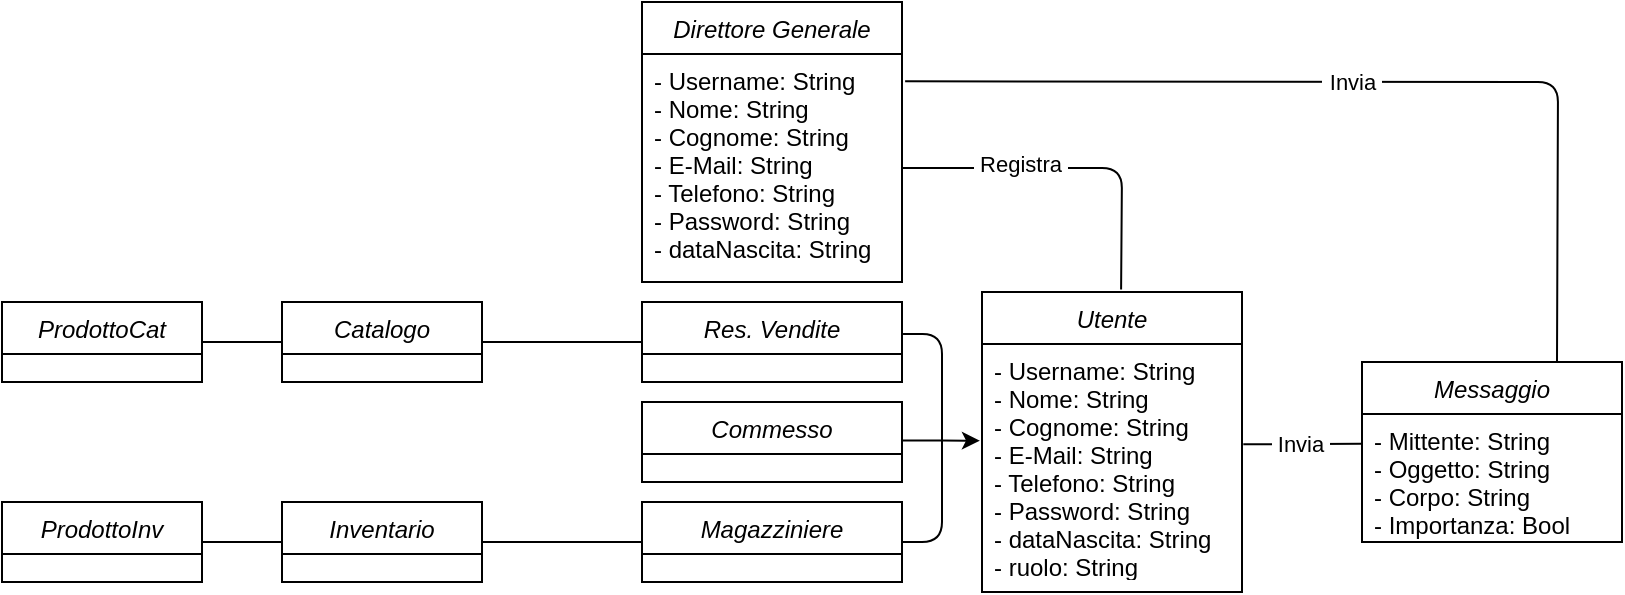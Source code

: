 <mxfile version="13.10.8" type="github">
  <diagram id="C5RBs43oDa-KdzZeNtuy" name="Page-1">
    <mxGraphModel dx="950" dy="458" grid="1" gridSize="10" guides="1" tooltips="1" connect="1" arrows="1" fold="1" page="1" pageScale="1" pageWidth="827" pageHeight="1169" math="0" shadow="0">
      <root>
        <mxCell id="WIyWlLk6GJQsqaUBKTNV-0" />
        <mxCell id="WIyWlLk6GJQsqaUBKTNV-1" parent="WIyWlLk6GJQsqaUBKTNV-0" />
        <mxCell id="zkfFHV4jXpPFQw0GAbJ--0" value="Direttore Generale" style="swimlane;fontStyle=2;align=center;verticalAlign=top;childLayout=stackLayout;horizontal=1;startSize=26;horizontalStack=0;resizeParent=1;resizeLast=0;collapsible=1;marginBottom=0;rounded=0;shadow=0;strokeWidth=1;" parent="WIyWlLk6GJQsqaUBKTNV-1" vertex="1">
          <mxGeometry x="320" y="80" width="130" height="140" as="geometry">
            <mxRectangle x="230" y="140" width="160" height="26" as="alternateBounds" />
          </mxGeometry>
        </mxCell>
        <mxCell id="zkfFHV4jXpPFQw0GAbJ--1" value="- Username: String&#xa;- Nome: String&#xa;- Cognome: String&#xa;- E-Mail: String&#xa;- Telefono: String&#xa;- Password: String&#xa;- dataNascita: String&#xa;" style="text;align=left;verticalAlign=top;spacingLeft=4;spacingRight=4;overflow=hidden;rotatable=0;points=[[0,0.5],[1,0.5]];portConstraint=eastwest;" parent="zkfFHV4jXpPFQw0GAbJ--0" vertex="1">
          <mxGeometry y="26" width="130" height="114" as="geometry" />
        </mxCell>
        <mxCell id="i1cUwebKnTED-pEWXOFv-0" value="Res. Vendite" style="swimlane;fontStyle=2;align=center;verticalAlign=top;childLayout=stackLayout;horizontal=1;startSize=26;horizontalStack=0;resizeParent=1;resizeLast=0;collapsible=1;marginBottom=0;rounded=0;shadow=0;strokeWidth=1;" vertex="1" parent="WIyWlLk6GJQsqaUBKTNV-1">
          <mxGeometry x="320" y="230" width="130" height="40" as="geometry">
            <mxRectangle x="230" y="140" width="160" height="26" as="alternateBounds" />
          </mxGeometry>
        </mxCell>
        <mxCell id="i1cUwebKnTED-pEWXOFv-1" value="&#xa;&#xa;" style="text;align=left;verticalAlign=top;spacingLeft=4;spacingRight=4;overflow=hidden;rotatable=0;points=[[0,0.5],[1,0.5]];portConstraint=eastwest;" vertex="1" parent="i1cUwebKnTED-pEWXOFv-0">
          <mxGeometry y="26" width="130" height="14" as="geometry" />
        </mxCell>
        <mxCell id="i1cUwebKnTED-pEWXOFv-30" style="edgeStyle=orthogonalEdgeStyle;rounded=0;orthogonalLoop=1;jettySize=auto;html=1;entryX=-0.008;entryY=0.424;entryDx=0;entryDy=0;entryPerimeter=0;" edge="1" parent="WIyWlLk6GJQsqaUBKTNV-1" source="i1cUwebKnTED-pEWXOFv-2" target="i1cUwebKnTED-pEWXOFv-10">
          <mxGeometry relative="1" as="geometry">
            <mxPoint x="480" y="304" as="targetPoint" />
            <Array as="points">
              <mxPoint x="470" y="299" />
            </Array>
          </mxGeometry>
        </mxCell>
        <mxCell id="i1cUwebKnTED-pEWXOFv-2" value="Commesso" style="swimlane;fontStyle=2;align=center;verticalAlign=top;childLayout=stackLayout;horizontal=1;startSize=26;horizontalStack=0;resizeParent=1;resizeLast=0;collapsible=1;marginBottom=0;rounded=0;shadow=0;strokeWidth=1;" vertex="1" parent="WIyWlLk6GJQsqaUBKTNV-1">
          <mxGeometry x="320" y="280" width="130" height="40" as="geometry">
            <mxRectangle x="230" y="140" width="160" height="26" as="alternateBounds" />
          </mxGeometry>
        </mxCell>
        <mxCell id="i1cUwebKnTED-pEWXOFv-3" value="&#xa;&#xa;" style="text;align=left;verticalAlign=top;spacingLeft=4;spacingRight=4;overflow=hidden;rotatable=0;points=[[0,0.5],[1,0.5]];portConstraint=eastwest;" vertex="1" parent="i1cUwebKnTED-pEWXOFv-2">
          <mxGeometry y="26" width="130" height="14" as="geometry" />
        </mxCell>
        <mxCell id="i1cUwebKnTED-pEWXOFv-4" value="Magazziniere" style="swimlane;fontStyle=2;align=center;verticalAlign=top;childLayout=stackLayout;horizontal=1;startSize=26;horizontalStack=0;resizeParent=1;resizeLast=0;collapsible=1;marginBottom=0;rounded=0;shadow=0;strokeWidth=1;" vertex="1" parent="WIyWlLk6GJQsqaUBKTNV-1">
          <mxGeometry x="320" y="330" width="130" height="40" as="geometry">
            <mxRectangle x="230" y="140" width="160" height="26" as="alternateBounds" />
          </mxGeometry>
        </mxCell>
        <mxCell id="i1cUwebKnTED-pEWXOFv-5" value="&#xa;&#xa;" style="text;align=left;verticalAlign=top;spacingLeft=4;spacingRight=4;overflow=hidden;rotatable=0;points=[[0,0.5],[1,0.5]];portConstraint=eastwest;" vertex="1" parent="i1cUwebKnTED-pEWXOFv-4">
          <mxGeometry y="26" width="130" height="14" as="geometry" />
        </mxCell>
        <mxCell id="i1cUwebKnTED-pEWXOFv-9" value="Utente" style="swimlane;fontStyle=2;align=center;verticalAlign=top;childLayout=stackLayout;horizontal=1;startSize=26;horizontalStack=0;resizeParent=1;resizeLast=0;collapsible=1;marginBottom=0;rounded=0;shadow=0;strokeWidth=1;" vertex="1" parent="WIyWlLk6GJQsqaUBKTNV-1">
          <mxGeometry x="490" y="225" width="130" height="150" as="geometry">
            <mxRectangle x="230" y="140" width="160" height="26" as="alternateBounds" />
          </mxGeometry>
        </mxCell>
        <mxCell id="i1cUwebKnTED-pEWXOFv-10" value="- Username: String&#xa;- Nome: String&#xa;- Cognome: String&#xa;- E-Mail: String&#xa;- Telefono: String&#xa;- Password: String&#xa;- dataNascita: String&#xa;- ruolo: String&#xa;&#xa;" style="text;align=left;verticalAlign=top;spacingLeft=4;spacingRight=4;overflow=hidden;rotatable=0;points=[[0,0.5],[1,0.5]];portConstraint=eastwest;" vertex="1" parent="i1cUwebKnTED-pEWXOFv-9">
          <mxGeometry y="26" width="130" height="114" as="geometry" />
        </mxCell>
        <mxCell id="i1cUwebKnTED-pEWXOFv-17" value="" style="endArrow=none;html=1;entryX=0.535;entryY=-0.008;entryDx=0;entryDy=0;entryPerimeter=0;exitX=1;exitY=0.5;exitDx=0;exitDy=0;" edge="1" parent="WIyWlLk6GJQsqaUBKTNV-1" source="zkfFHV4jXpPFQw0GAbJ--1" target="i1cUwebKnTED-pEWXOFv-9">
          <mxGeometry width="50" height="50" relative="1" as="geometry">
            <mxPoint x="450" y="180" as="sourcePoint" />
            <mxPoint x="500" y="130" as="targetPoint" />
            <Array as="points">
              <mxPoint x="500" y="163" />
              <mxPoint x="560" y="163" />
            </Array>
          </mxGeometry>
        </mxCell>
        <mxCell id="i1cUwebKnTED-pEWXOFv-18" value="&amp;nbsp;Registra&amp;nbsp; " style="edgeLabel;html=1;align=center;verticalAlign=middle;resizable=0;points=[];" vertex="1" connectable="0" parent="i1cUwebKnTED-pEWXOFv-17">
          <mxGeometry x="-0.242" relative="1" as="geometry">
            <mxPoint x="-5.86" y="-2" as="offset" />
          </mxGeometry>
        </mxCell>
        <mxCell id="i1cUwebKnTED-pEWXOFv-19" value="Messaggio" style="swimlane;fontStyle=2;align=center;verticalAlign=top;childLayout=stackLayout;horizontal=1;startSize=26;horizontalStack=0;resizeParent=1;resizeLast=0;collapsible=1;marginBottom=0;rounded=0;shadow=0;strokeWidth=1;" vertex="1" parent="WIyWlLk6GJQsqaUBKTNV-1">
          <mxGeometry x="680" y="260" width="130" height="90" as="geometry">
            <mxRectangle x="230" y="140" width="160" height="26" as="alternateBounds" />
          </mxGeometry>
        </mxCell>
        <mxCell id="i1cUwebKnTED-pEWXOFv-20" value="- Mittente: String&#xa;- Oggetto: String&#xa;- Corpo: String&#xa;- Importanza: Bool&#xa;" style="text;align=left;verticalAlign=top;spacingLeft=4;spacingRight=4;overflow=hidden;rotatable=0;points=[[0,0.5],[1,0.5]];portConstraint=eastwest;" vertex="1" parent="i1cUwebKnTED-pEWXOFv-19">
          <mxGeometry y="26" width="130" height="64" as="geometry" />
        </mxCell>
        <mxCell id="i1cUwebKnTED-pEWXOFv-23" value="" style="endArrow=none;html=1;entryX=0.75;entryY=0;entryDx=0;entryDy=0;exitX=1.012;exitY=0.12;exitDx=0;exitDy=0;exitPerimeter=0;" edge="1" parent="WIyWlLk6GJQsqaUBKTNV-1" source="zkfFHV4jXpPFQw0GAbJ--1" target="i1cUwebKnTED-pEWXOFv-19">
          <mxGeometry width="50" height="50" relative="1" as="geometry">
            <mxPoint x="530" y="140.134" as="sourcePoint" />
            <mxPoint x="590.13" y="139.998" as="targetPoint" />
            <Array as="points">
              <mxPoint x="778" y="120" />
            </Array>
          </mxGeometry>
        </mxCell>
        <mxCell id="i1cUwebKnTED-pEWXOFv-24" value="&amp;nbsp;Invia&amp;nbsp; " style="edgeLabel;html=1;align=center;verticalAlign=middle;resizable=0;points=[];" vertex="1" connectable="0" parent="i1cUwebKnTED-pEWXOFv-23">
          <mxGeometry x="-0.045" relative="1" as="geometry">
            <mxPoint as="offset" />
          </mxGeometry>
        </mxCell>
        <mxCell id="i1cUwebKnTED-pEWXOFv-27" value="&amp;nbsp;Invia&amp;nbsp; " style="edgeLabel;html=1;align=center;verticalAlign=middle;resizable=0;points=[];" vertex="1" connectable="0" parent="WIyWlLk6GJQsqaUBKTNV-1">
          <mxGeometry x="674.417" y="119.898" as="geometry" />
        </mxCell>
        <mxCell id="i1cUwebKnTED-pEWXOFv-28" value="" style="endArrow=none;html=1;entryX=0.001;entryY=0.232;entryDx=0;entryDy=0;exitX=1.005;exitY=0.44;exitDx=0;exitDy=0;entryPerimeter=0;exitPerimeter=0;" edge="1" parent="WIyWlLk6GJQsqaUBKTNV-1" source="i1cUwebKnTED-pEWXOFv-10" target="i1cUwebKnTED-pEWXOFv-20">
          <mxGeometry width="50" height="50" relative="1" as="geometry">
            <mxPoint x="520" y="410.0" as="sourcePoint" />
            <mxPoint x="845.94" y="550.32" as="targetPoint" />
            <Array as="points" />
          </mxGeometry>
        </mxCell>
        <mxCell id="i1cUwebKnTED-pEWXOFv-29" value="&amp;nbsp;Invia&amp;nbsp; " style="edgeLabel;html=1;align=center;verticalAlign=middle;resizable=0;points=[];" vertex="1" connectable="0" parent="i1cUwebKnTED-pEWXOFv-28">
          <mxGeometry x="-0.045" relative="1" as="geometry">
            <mxPoint as="offset" />
          </mxGeometry>
        </mxCell>
        <mxCell id="i1cUwebKnTED-pEWXOFv-32" value="" style="endArrow=none;html=1;entryX=1.004;entryY=0.401;entryDx=0;entryDy=0;entryPerimeter=0;" edge="1" parent="WIyWlLk6GJQsqaUBKTNV-1" target="i1cUwebKnTED-pEWXOFv-0">
          <mxGeometry width="50" height="50" relative="1" as="geometry">
            <mxPoint x="470" y="300" as="sourcePoint" />
            <mxPoint x="451" y="245" as="targetPoint" />
            <Array as="points">
              <mxPoint x="470" y="246" />
            </Array>
          </mxGeometry>
        </mxCell>
        <mxCell id="i1cUwebKnTED-pEWXOFv-33" value="" style="endArrow=none;html=1;entryX=1;entryY=0.5;entryDx=0;entryDy=0;" edge="1" parent="WIyWlLk6GJQsqaUBKTNV-1" target="i1cUwebKnTED-pEWXOFv-4">
          <mxGeometry width="50" height="50" relative="1" as="geometry">
            <mxPoint x="470" y="300" as="sourcePoint" />
            <mxPoint x="460" y="350.04" as="targetPoint" />
            <Array as="points">
              <mxPoint x="470" y="350" />
            </Array>
          </mxGeometry>
        </mxCell>
        <mxCell id="i1cUwebKnTED-pEWXOFv-34" value="Catalogo" style="swimlane;fontStyle=2;align=center;verticalAlign=top;childLayout=stackLayout;horizontal=1;startSize=26;horizontalStack=0;resizeParent=1;resizeLast=0;collapsible=1;marginBottom=0;rounded=0;shadow=0;strokeWidth=1;" vertex="1" parent="WIyWlLk6GJQsqaUBKTNV-1">
          <mxGeometry x="140" y="230" width="100" height="40" as="geometry">
            <mxRectangle x="230" y="140" width="160" height="26" as="alternateBounds" />
          </mxGeometry>
        </mxCell>
        <mxCell id="i1cUwebKnTED-pEWXOFv-35" value="&#xa;&#xa;" style="text;align=left;verticalAlign=top;spacingLeft=4;spacingRight=4;overflow=hidden;rotatable=0;points=[[0,0.5],[1,0.5]];portConstraint=eastwest;" vertex="1" parent="i1cUwebKnTED-pEWXOFv-34">
          <mxGeometry y="26" width="100" height="14" as="geometry" />
        </mxCell>
        <mxCell id="i1cUwebKnTED-pEWXOFv-36" value="Inventario" style="swimlane;fontStyle=2;align=center;verticalAlign=top;childLayout=stackLayout;horizontal=1;startSize=26;horizontalStack=0;resizeParent=1;resizeLast=0;collapsible=1;marginBottom=0;rounded=0;shadow=0;strokeWidth=1;" vertex="1" parent="WIyWlLk6GJQsqaUBKTNV-1">
          <mxGeometry x="140" y="330" width="100" height="40" as="geometry">
            <mxRectangle x="230" y="140" width="160" height="26" as="alternateBounds" />
          </mxGeometry>
        </mxCell>
        <mxCell id="i1cUwebKnTED-pEWXOFv-37" value="&#xa;&#xa;" style="text;align=left;verticalAlign=top;spacingLeft=4;spacingRight=4;overflow=hidden;rotatable=0;points=[[0,0.5],[1,0.5]];portConstraint=eastwest;" vertex="1" parent="i1cUwebKnTED-pEWXOFv-36">
          <mxGeometry y="26" width="100" height="14" as="geometry" />
        </mxCell>
        <mxCell id="i1cUwebKnTED-pEWXOFv-39" value="" style="endArrow=none;html=1;entryX=0;entryY=0.5;entryDx=0;entryDy=0;" edge="1" parent="WIyWlLk6GJQsqaUBKTNV-1" target="i1cUwebKnTED-pEWXOFv-4">
          <mxGeometry width="50" height="50" relative="1" as="geometry">
            <mxPoint x="240" y="350" as="sourcePoint" />
            <mxPoint x="60" y="290" as="targetPoint" />
          </mxGeometry>
        </mxCell>
        <mxCell id="i1cUwebKnTED-pEWXOFv-40" value="" style="endArrow=none;html=1;entryX=0;entryY=0.5;entryDx=0;entryDy=0;exitX=1;exitY=0.5;exitDx=0;exitDy=0;" edge="1" parent="WIyWlLk6GJQsqaUBKTNV-1" source="i1cUwebKnTED-pEWXOFv-34" target="i1cUwebKnTED-pEWXOFv-0">
          <mxGeometry width="50" height="50" relative="1" as="geometry">
            <mxPoint x="250" y="300.0" as="sourcePoint" />
            <mxPoint x="300" y="250.0" as="targetPoint" />
          </mxGeometry>
        </mxCell>
        <mxCell id="i1cUwebKnTED-pEWXOFv-42" value="ProdottoCat" style="swimlane;fontStyle=2;align=center;verticalAlign=top;childLayout=stackLayout;horizontal=1;startSize=26;horizontalStack=0;resizeParent=1;resizeLast=0;collapsible=1;marginBottom=0;rounded=0;shadow=0;strokeWidth=1;" vertex="1" parent="WIyWlLk6GJQsqaUBKTNV-1">
          <mxGeometry y="230" width="100" height="40" as="geometry">
            <mxRectangle x="230" y="140" width="160" height="26" as="alternateBounds" />
          </mxGeometry>
        </mxCell>
        <mxCell id="i1cUwebKnTED-pEWXOFv-43" value="&#xa;&#xa;" style="text;align=left;verticalAlign=top;spacingLeft=4;spacingRight=4;overflow=hidden;rotatable=0;points=[[0,0.5],[1,0.5]];portConstraint=eastwest;" vertex="1" parent="i1cUwebKnTED-pEWXOFv-42">
          <mxGeometry y="26" width="100" height="14" as="geometry" />
        </mxCell>
        <mxCell id="i1cUwebKnTED-pEWXOFv-44" value="ProdottoInv" style="swimlane;fontStyle=2;align=center;verticalAlign=top;childLayout=stackLayout;horizontal=1;startSize=26;horizontalStack=0;resizeParent=1;resizeLast=0;collapsible=1;marginBottom=0;rounded=0;shadow=0;strokeWidth=1;" vertex="1" parent="WIyWlLk6GJQsqaUBKTNV-1">
          <mxGeometry y="330" width="100" height="40" as="geometry">
            <mxRectangle x="230" y="140" width="160" height="26" as="alternateBounds" />
          </mxGeometry>
        </mxCell>
        <mxCell id="i1cUwebKnTED-pEWXOFv-45" value="&#xa;&#xa;" style="text;align=left;verticalAlign=top;spacingLeft=4;spacingRight=4;overflow=hidden;rotatable=0;points=[[0,0.5],[1,0.5]];portConstraint=eastwest;" vertex="1" parent="i1cUwebKnTED-pEWXOFv-44">
          <mxGeometry y="26" width="100" height="14" as="geometry" />
        </mxCell>
        <mxCell id="i1cUwebKnTED-pEWXOFv-46" value="" style="endArrow=none;html=1;entryX=0;entryY=0.5;entryDx=0;entryDy=0;exitX=1;exitY=0.5;exitDx=0;exitDy=0;" edge="1" parent="WIyWlLk6GJQsqaUBKTNV-1" source="i1cUwebKnTED-pEWXOFv-42" target="i1cUwebKnTED-pEWXOFv-34">
          <mxGeometry width="50" height="50" relative="1" as="geometry">
            <mxPoint x="70" y="340" as="sourcePoint" />
            <mxPoint x="120" y="290" as="targetPoint" />
          </mxGeometry>
        </mxCell>
        <mxCell id="i1cUwebKnTED-pEWXOFv-47" value="" style="endArrow=none;html=1;entryX=0;entryY=0.5;entryDx=0;entryDy=0;exitX=1;exitY=0.5;exitDx=0;exitDy=0;" edge="1" parent="WIyWlLk6GJQsqaUBKTNV-1" source="i1cUwebKnTED-pEWXOFv-44" target="i1cUwebKnTED-pEWXOFv-36">
          <mxGeometry width="50" height="50" relative="1" as="geometry">
            <mxPoint x="110" y="360" as="sourcePoint" />
            <mxPoint x="160" y="310" as="targetPoint" />
          </mxGeometry>
        </mxCell>
      </root>
    </mxGraphModel>
  </diagram>
</mxfile>
